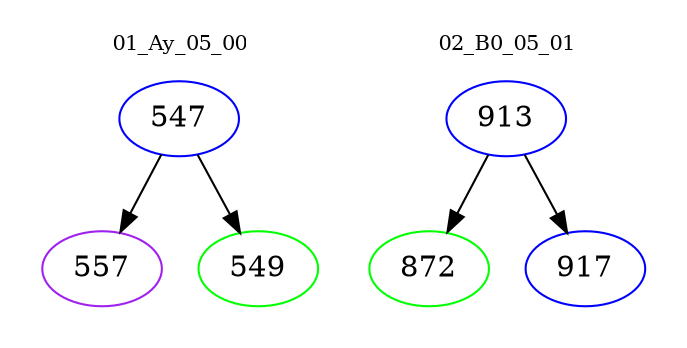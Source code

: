 digraph{
subgraph cluster_0 {
color = white
label = "01_Ay_05_00";
fontsize=10;
T0_547 [label="547", color="blue"]
T0_547 -> T0_557 [color="black"]
T0_557 [label="557", color="purple"]
T0_547 -> T0_549 [color="black"]
T0_549 [label="549", color="green"]
}
subgraph cluster_1 {
color = white
label = "02_B0_05_01";
fontsize=10;
T1_913 [label="913", color="blue"]
T1_913 -> T1_872 [color="black"]
T1_872 [label="872", color="green"]
T1_913 -> T1_917 [color="black"]
T1_917 [label="917", color="blue"]
}
}
